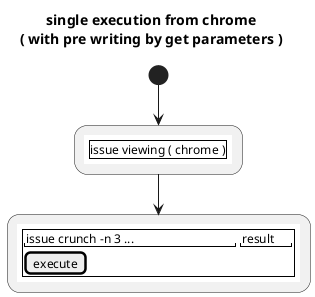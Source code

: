 @startuml

title single execution from chrome\n( with pre writing by get parameters )

(*) --> "
{{
  salt
  {+
    issue viewing ( chrome )
  }
}}
" as chrome

chrome --> "
{{
  salt
  {+
    "issue crunch -n 3 ...     " | "result"
    [execute]
  }
}}
" as single

@enduml